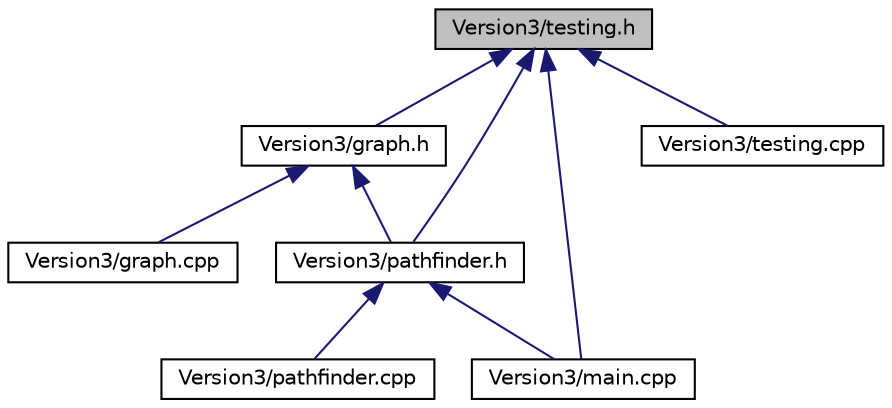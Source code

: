 digraph "Version3/testing.h"
{
 // LATEX_PDF_SIZE
  edge [fontname="Helvetica",fontsize="10",labelfontname="Helvetica",labelfontsize="10"];
  node [fontname="Helvetica",fontsize="10",shape=record];
  Node1 [label="Version3/testing.h",height=0.2,width=0.4,color="black", fillcolor="grey75", style="filled", fontcolor="black",tooltip=" "];
  Node1 -> Node2 [dir="back",color="midnightblue",fontsize="10",style="solid",fontname="Helvetica"];
  Node2 [label="Version3/graph.h",height=0.2,width=0.4,color="black", fillcolor="white", style="filled",URL="$_version3_2graph_8h.html",tooltip=" "];
  Node2 -> Node3 [dir="back",color="midnightblue",fontsize="10",style="solid",fontname="Helvetica"];
  Node3 [label="Version3/graph.cpp",height=0.2,width=0.4,color="black", fillcolor="white", style="filled",URL="$_version3_2graph_8cpp.html",tooltip=" "];
  Node2 -> Node4 [dir="back",color="midnightblue",fontsize="10",style="solid",fontname="Helvetica"];
  Node4 [label="Version3/pathfinder.h",height=0.2,width=0.4,color="black", fillcolor="white", style="filled",URL="$_version3_2pathfinder_8h.html",tooltip=" "];
  Node4 -> Node5 [dir="back",color="midnightblue",fontsize="10",style="solid",fontname="Helvetica"];
  Node5 [label="Version3/main.cpp",height=0.2,width=0.4,color="black", fillcolor="white", style="filled",URL="$_version3_2main_8cpp.html",tooltip=" "];
  Node4 -> Node6 [dir="back",color="midnightblue",fontsize="10",style="solid",fontname="Helvetica"];
  Node6 [label="Version3/pathfinder.cpp",height=0.2,width=0.4,color="black", fillcolor="white", style="filled",URL="$_version3_2pathfinder_8cpp.html",tooltip=" "];
  Node1 -> Node5 [dir="back",color="midnightblue",fontsize="10",style="solid",fontname="Helvetica"];
  Node1 -> Node4 [dir="back",color="midnightblue",fontsize="10",style="solid",fontname="Helvetica"];
  Node1 -> Node7 [dir="back",color="midnightblue",fontsize="10",style="solid",fontname="Helvetica"];
  Node7 [label="Version3/testing.cpp",height=0.2,width=0.4,color="black", fillcolor="white", style="filled",URL="$_version3_2testing_8cpp.html",tooltip=" "];
}

